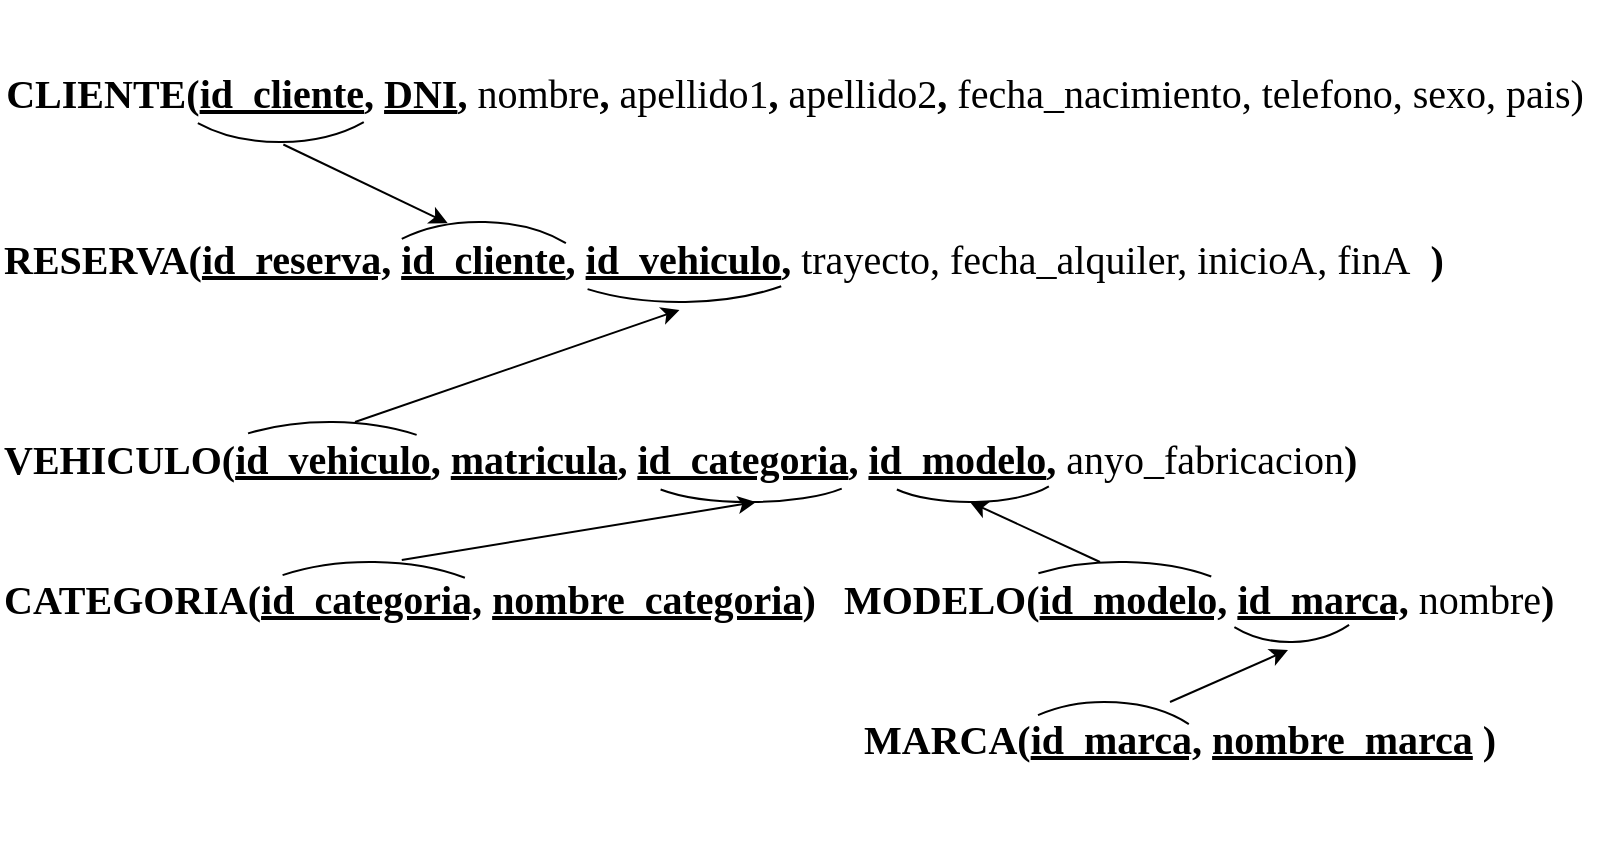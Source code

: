 <mxfile version="20.8.6" type="github">
  <diagram id="kEw_2ZZjud_J4hwYAVpJ" name="Página-1">
    <mxGraphModel dx="1195" dy="637" grid="1" gridSize="10" guides="1" tooltips="1" connect="1" arrows="1" fold="1" page="1" pageScale="1" pageWidth="827" pageHeight="1169" math="0" shadow="0">
      <root>
        <mxCell id="0" />
        <mxCell id="1" parent="0" />
        <mxCell id="o8uN_uvWkEPwUaVzKneg-1" value="&lt;font style=&quot;font-size: 20px;&quot; face=&quot;Times New Roman&quot;&gt;&lt;b&gt;CLIENTE(&lt;/b&gt;&lt;u style=&quot;font-weight: bold;&quot;&gt;id_cliente&lt;/u&gt;&lt;b&gt;, &lt;u&gt;DNI&lt;/u&gt;,&amp;nbsp;&lt;/b&gt;nombre&lt;b&gt;, &lt;/b&gt;apellido1&lt;b&gt;, &lt;/b&gt;apellido2&lt;b&gt;,&amp;nbsp;&lt;/b&gt;fecha_nacimiento, telefono, sexo, pais)&amp;nbsp;&lt;/font&gt;" style="text;html=1;strokeColor=none;fillColor=none;align=center;verticalAlign=middle;whiteSpace=wrap;rounded=0;" parent="1" vertex="1">
          <mxGeometry x="10" y="120" width="800" height="30" as="geometry" />
        </mxCell>
        <mxCell id="o8uN_uvWkEPwUaVzKneg-2" value="&lt;div style=&quot;text-align: center;&quot;&gt;&lt;b&gt;VEHICULO(&lt;u&gt;id_vehiculo&lt;/u&gt;,&amp;nbsp;&lt;u&gt;matricula&lt;/u&gt;, &lt;u&gt;id_categoria&lt;/u&gt;, &lt;u&gt;id_modelo&lt;/u&gt;, &lt;/b&gt;anyo_fabricacion&lt;b&gt;)&lt;/b&gt;&lt;/div&gt;" style="text;whiteSpace=wrap;html=1;fontSize=20;fontFamily=Times New Roman;" parent="1" vertex="1">
          <mxGeometry x="10" y="300" width="710" height="70" as="geometry" />
        </mxCell>
        <mxCell id="o8uN_uvWkEPwUaVzKneg-3" value="&lt;div style=&quot;text-align: center;&quot;&gt;&lt;b&gt;RESERVA(&lt;u&gt;id_reserva,&lt;/u&gt;&amp;nbsp;&lt;u&gt;id_cliente&lt;/u&gt;, &lt;u&gt;id_vehiculo&lt;/u&gt;, &lt;/b&gt;trayecto, fecha_alquiler, inicioA, finA&lt;b&gt;&amp;nbsp;&amp;nbsp;&lt;/b&gt;&lt;b&gt;)&lt;/b&gt;&lt;/div&gt;" style="text;whiteSpace=wrap;html=1;fontSize=20;fontFamily=Times New Roman;" parent="1" vertex="1">
          <mxGeometry x="10" y="200" width="760" height="40" as="geometry" />
        </mxCell>
        <mxCell id="o8uN_uvWkEPwUaVzKneg-5" value="" style="verticalLabelPosition=bottom;verticalAlign=top;html=1;shape=mxgraph.basic.arc;startAngle=0.377;endAngle=0.62;fontFamily=Times New Roman;fontSize=20;" parent="1" vertex="1">
          <mxGeometry x="90" y="90" width="120" height="70" as="geometry" />
        </mxCell>
        <mxCell id="o8uN_uvWkEPwUaVzKneg-6" value="" style="verticalLabelPosition=bottom;verticalAlign=top;html=1;shape=mxgraph.basic.arc;startAngle=0.887;endAngle=0.127;fontFamily=Times New Roman;fontSize=20;" parent="1" vertex="1">
          <mxGeometry x="190" y="200" width="120" height="70" as="geometry" />
        </mxCell>
        <mxCell id="o8uN_uvWkEPwUaVzKneg-9" value="" style="endArrow=classic;html=1;rounded=0;fontFamily=Times New Roman;fontSize=20;entryX=0.365;entryY=0.008;entryDx=0;entryDy=0;entryPerimeter=0;exitX=0.514;exitY=1.018;exitDx=0;exitDy=0;exitPerimeter=0;" parent="1" source="o8uN_uvWkEPwUaVzKneg-5" target="o8uN_uvWkEPwUaVzKneg-6" edge="1">
          <mxGeometry width="50" height="50" relative="1" as="geometry">
            <mxPoint x="90" y="160" as="sourcePoint" />
            <mxPoint x="140" y="180" as="targetPoint" />
          </mxGeometry>
        </mxCell>
        <mxCell id="o8uN_uvWkEPwUaVzKneg-12" value="" style="verticalLabelPosition=bottom;verticalAlign=top;html=1;shape=mxgraph.basic.arc;startAngle=0.391;endAngle=0.598;fontFamily=Times New Roman;fontSize=20;" parent="1" vertex="1">
          <mxGeometry x="270" y="170" width="160" height="70" as="geometry" />
        </mxCell>
        <mxCell id="o8uN_uvWkEPwUaVzKneg-13" value="" style="verticalLabelPosition=bottom;verticalAlign=top;html=1;shape=mxgraph.basic.arc;startAngle=0.908;endAngle=0.098;fontFamily=Times New Roman;fontSize=20;" parent="1" vertex="1">
          <mxGeometry x="100" y="300" width="150" height="70" as="geometry" />
        </mxCell>
        <mxCell id="o8uN_uvWkEPwUaVzKneg-14" value="" style="endArrow=classic;html=1;rounded=0;fontFamily=Times New Roman;fontSize=20;entryX=0.447;entryY=1.1;entryDx=0;entryDy=0;entryPerimeter=0;exitX=0.25;exitY=0;exitDx=0;exitDy=0;" parent="1" source="o8uN_uvWkEPwUaVzKneg-2" target="o8uN_uvWkEPwUaVzKneg-3" edge="1">
          <mxGeometry width="50" height="50" relative="1" as="geometry">
            <mxPoint x="350" y="280" as="sourcePoint" />
            <mxPoint x="329.81" y="286.67" as="targetPoint" />
          </mxGeometry>
        </mxCell>
        <mxCell id="o8uN_uvWkEPwUaVzKneg-15" value="&lt;div style=&quot;text-align: center;&quot;&gt;&lt;b&gt;MODELO(&lt;/b&gt;&lt;u style=&quot;font-weight: bold;&quot;&gt;id_modelo,&lt;/u&gt;&amp;nbsp;&lt;b&gt;&lt;u&gt;id_marca,&lt;/u&gt;&amp;nbsp;&lt;/b&gt;nombre&lt;b&gt;)&lt;/b&gt;&lt;/div&gt;" style="text;whiteSpace=wrap;html=1;fontSize=20;fontFamily=Times New Roman;" parent="1" vertex="1">
          <mxGeometry x="430" y="370" width="310" height="50" as="geometry" />
        </mxCell>
        <mxCell id="o8uN_uvWkEPwUaVzKneg-16" value="&lt;div style=&quot;text-align: center;&quot;&gt;&lt;b&gt;CATEGORIA(&lt;/b&gt;&lt;u style=&quot;font-weight: bold;&quot;&gt;id_categoria,&lt;/u&gt;&lt;b&gt;&amp;nbsp;&lt;/b&gt;&lt;u&gt;&lt;b&gt;nombre_categoria&lt;/b&gt;&lt;/u&gt;&lt;b&gt;)&lt;/b&gt;&lt;/div&gt;" style="text;whiteSpace=wrap;html=1;fontSize=20;fontFamily=Times New Roman;" parent="1" vertex="1">
          <mxGeometry x="10" y="370" width="310" height="50" as="geometry" />
        </mxCell>
        <mxCell id="o8uN_uvWkEPwUaVzKneg-17" value="" style="verticalLabelPosition=bottom;verticalAlign=top;html=1;shape=mxgraph.basic.arc;startAngle=0.343;endAngle=0.651;fontFamily=Times New Roman;fontSize=20;" parent="1" vertex="1">
          <mxGeometry x="330" y="310" width="110" height="30" as="geometry" />
        </mxCell>
        <mxCell id="o8uN_uvWkEPwUaVzKneg-19" value="" style="verticalLabelPosition=bottom;verticalAlign=top;html=1;shape=mxgraph.basic.arc;startAngle=0.901;endAngle=0.109;fontFamily=Times New Roman;fontSize=20;" parent="1" vertex="1">
          <mxGeometry x="120" y="370" width="150" height="70" as="geometry" />
        </mxCell>
        <mxCell id="o8uN_uvWkEPwUaVzKneg-21" value="" style="verticalLabelPosition=bottom;verticalAlign=top;html=1;shape=mxgraph.basic.arc;startAngle=0.33;endAngle=0.651;fontFamily=Times New Roman;fontSize=20;" parent="1" vertex="1">
          <mxGeometry x="450" y="310" width="90" height="30" as="geometry" />
        </mxCell>
        <mxCell id="o8uN_uvWkEPwUaVzKneg-22" value="" style="verticalLabelPosition=bottom;verticalAlign=top;html=1;shape=mxgraph.basic.arc;startAngle=0.901;endAngle=0.113;fontFamily=Times New Roman;fontSize=20;" parent="1" vertex="1">
          <mxGeometry x="500" y="370" width="140" height="60" as="geometry" />
        </mxCell>
        <mxCell id="o8uN_uvWkEPwUaVzKneg-23" value="" style="endArrow=classic;html=1;rounded=0;fontFamily=Times New Roman;fontSize=20;entryX=0.5;entryY=1;entryDx=0;entryDy=0;entryPerimeter=0;" parent="1" target="o8uN_uvWkEPwUaVzKneg-21" edge="1">
          <mxGeometry width="50" height="50" relative="1" as="geometry">
            <mxPoint x="560" y="370" as="sourcePoint" />
            <mxPoint x="530" y="350" as="targetPoint" />
          </mxGeometry>
        </mxCell>
        <mxCell id="o8uN_uvWkEPwUaVzKneg-24" value="&lt;div style=&quot;text-align: center;&quot;&gt;&lt;b&gt;MARCA(&lt;/b&gt;&lt;u style=&quot;font-weight: bold;&quot;&gt;id_marca,&lt;/u&gt;&amp;nbsp;&lt;u&gt;&lt;b&gt;nombre_marca&lt;/b&gt;&lt;/u&gt;&lt;b&gt;&amp;nbsp;)&lt;/b&gt;&lt;/div&gt;" style="text;whiteSpace=wrap;html=1;fontSize=20;fontFamily=Times New Roman;" parent="1" vertex="1">
          <mxGeometry x="440" y="440" width="310" height="50" as="geometry" />
        </mxCell>
        <mxCell id="o8uN_uvWkEPwUaVzKneg-25" value="" style="verticalLabelPosition=bottom;verticalAlign=top;html=1;shape=mxgraph.basic.arc;startAngle=0.386;endAngle=0.606;fontFamily=Times New Roman;fontSize=20;" parent="1" vertex="1">
          <mxGeometry x="610" y="340" width="90" height="70" as="geometry" />
        </mxCell>
        <mxCell id="o8uN_uvWkEPwUaVzKneg-26" value="" style="verticalLabelPosition=bottom;verticalAlign=top;html=1;shape=mxgraph.basic.arc;startAngle=0.901;endAngle=0.13;fontFamily=Times New Roman;fontSize=20;" parent="1" vertex="1">
          <mxGeometry x="505" y="440" width="115" height="70" as="geometry" />
        </mxCell>
        <mxCell id="o8uN_uvWkEPwUaVzKneg-27" value="" style="endArrow=classic;html=1;rounded=0;fontFamily=Times New Roman;fontSize=20;entryX=0.489;entryY=1.057;entryDx=0;entryDy=0;entryPerimeter=0;exitX=0.5;exitY=0;exitDx=0;exitDy=0;" parent="1" source="o8uN_uvWkEPwUaVzKneg-24" target="o8uN_uvWkEPwUaVzKneg-25" edge="1">
          <mxGeometry width="50" height="50" relative="1" as="geometry">
            <mxPoint x="670" y="430" as="sourcePoint" />
            <mxPoint x="490" y="510" as="targetPoint" />
          </mxGeometry>
        </mxCell>
        <mxCell id="lDtOOoaFi8bO41n_rQbP-1" value="" style="endArrow=classic;html=1;rounded=0;fontFamily=Times New Roman;fontSize=20;entryX=0.527;entryY=1;entryDx=0;entryDy=0;entryPerimeter=0;exitX=0.648;exitY=-0.02;exitDx=0;exitDy=0;exitPerimeter=0;" parent="1" source="o8uN_uvWkEPwUaVzKneg-16" target="o8uN_uvWkEPwUaVzKneg-17" edge="1">
          <mxGeometry width="50" height="50" relative="1" as="geometry">
            <mxPoint x="280" y="370" as="sourcePoint" />
            <mxPoint x="432.22" y="314" as="targetPoint" />
          </mxGeometry>
        </mxCell>
      </root>
    </mxGraphModel>
  </diagram>
</mxfile>
